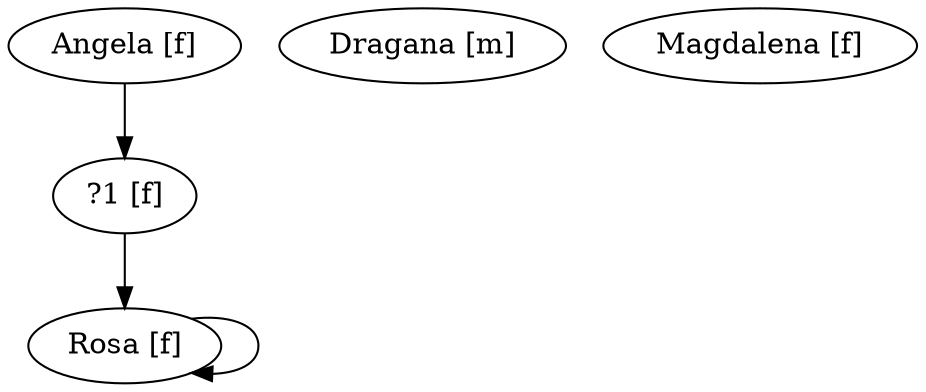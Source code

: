 digraph FamilyTree
{
  "?1 [f]" -> "Rosa [f]";
  "Angela [f]" -> "?1 [f]";
  "Dragana [m]";
  "Magdalena [f]";
  "Rosa [f]" -> "Rosa [f]";
}